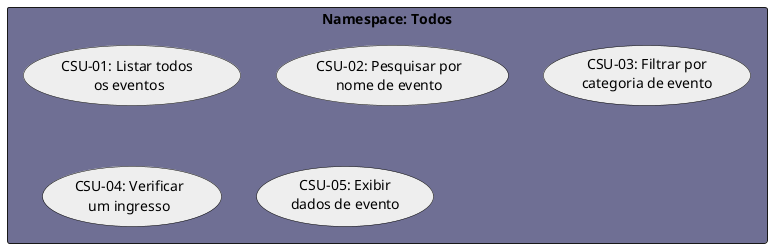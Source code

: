 @startuml Todos

rectangle "Namespace: Todos" #6F6F94 {
  usecase (CSU-01: Listar todos \nos eventos) #EEE;line:000
  usecase (CSU-02: Pesquisar por\nnome de evento) #EEE;line:000
  usecase (CSU-03: Filtrar por\ncategoria de evento) #EEE;line:000
  usecase (CSU-04: Verificar\num ingresso) #EEE;line:000
  usecase (CSU-05: Exibir\ndados de evento) #EEE;line:000
}

@enduml